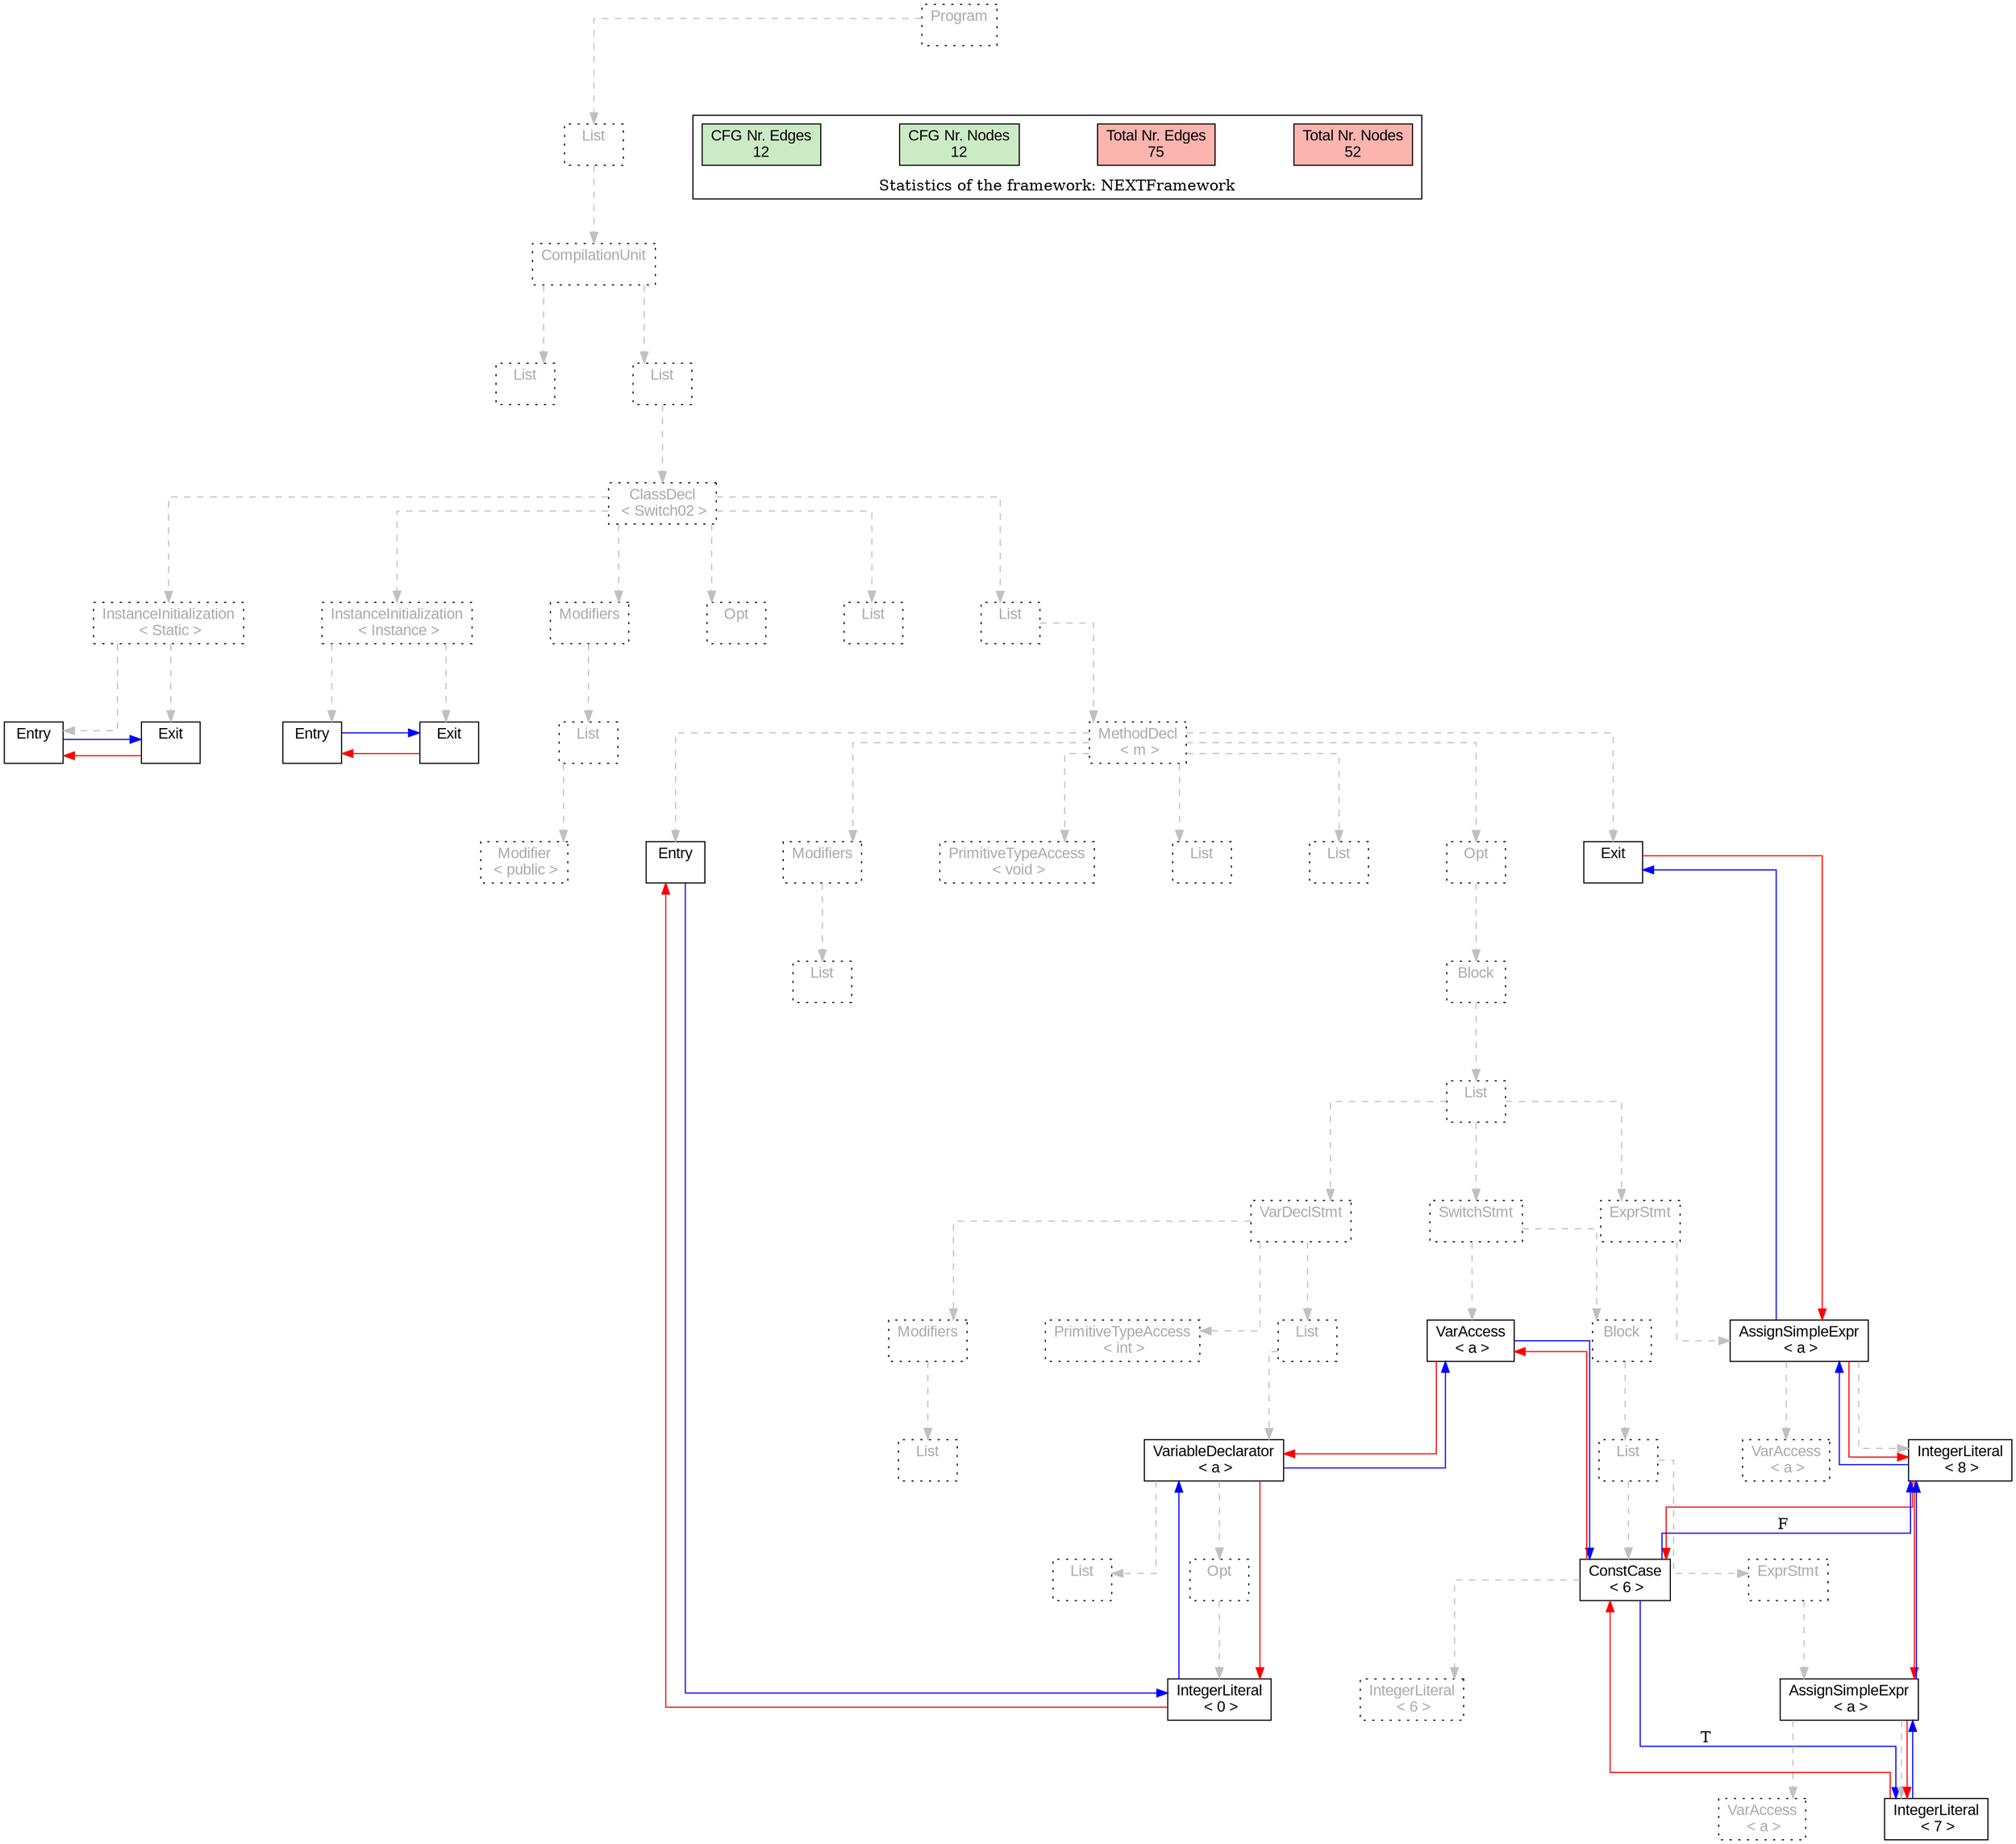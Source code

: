 digraph G {
graph [splines=ortho, nodesep="1", ranksep="1"]
node [shape=rect, fontname=Arial];
{ rank = same; "Program[0]"}
{ rank = same; "List[1]"}
{ rank = same; "CompilationUnit[2]"}
{ rank = same; "List[3]"; "List[4]"}
{ rank = same; "ClassDecl[5]"}
{ rank = same; "Modifiers[22]"; "Opt[25]"; "List[26]"; "List[27]"; "InstanceInitialization[6]"; "InstanceInitialization[14]"}
{ rank = same; "List[23]"; "MethodDecl[28]"; "Entry[7]"; "Exit[8]"; "Entry[15]"; "Exit[16]"}
{ rank = same; "Modifier[24]"; "Entry[29]"; "Modifiers[30]"; "PrimitiveTypeAccess[32]"; "List[33]"; "List[34]"; "Opt[35]"; "Exit[36]"}
{ rank = same; "List[31]"; "Block[36]"}
{ rank = same; "List[37]"}
{ rank = same; "VarDeclStmt[38]"; "SwitchStmt[47]"; "ExprStmt[57]"}
{ rank = same; "Modifiers[39]"; "PrimitiveTypeAccess[41]"; "List[42]"; "VarAccess[48]"; "Block[49]"; "AssignSimpleExpr[58]"}
{ rank = same; "List[40]"; "VariableDeclarator[43]"; "List[50]"; "VarAccess[59]"; "IntegerLiteral[60]"}
{ rank = same; "List[44]"; "Opt[45]"; "ConstCase[51]"; "ExprStmt[53]"}
{ rank = same; "IntegerLiteral[46]"; "IntegerLiteral[52]"; "AssignSimpleExpr[54]"}
{ rank = same; "VarAccess[55]"; "IntegerLiteral[56]"}
"Program[0]" [label="Program\n ", style= dotted   fillcolor="#eeeeee" fontcolor="#aaaaaa"  ]
"List[1]" [label="List\n ", style= dotted   fillcolor="#eeeeee" fontcolor="#aaaaaa"  ]
"CompilationUnit[2]" [label="CompilationUnit\n ", style= dotted   fillcolor="#eeeeee" fontcolor="#aaaaaa"  ]
"List[3]" [label="List\n ", style= dotted   fillcolor="#eeeeee" fontcolor="#aaaaaa"  ]
"List[4]" [label="List\n ", style= dotted   fillcolor="#eeeeee" fontcolor="#aaaaaa"  ]
"ClassDecl[5]" [label="ClassDecl\n < Switch02 >", style= dotted   fillcolor="#eeeeee" fontcolor="#aaaaaa"  ]
"Modifiers[22]" [label="Modifiers\n ", style= dotted   fillcolor="#eeeeee" fontcolor="#aaaaaa"  ]
"List[23]" [label="List\n ", style= dotted   fillcolor="#eeeeee" fontcolor="#aaaaaa"  ]
"Modifier[24]" [label="Modifier\n < public >", style= dotted   fillcolor="#eeeeee" fontcolor="#aaaaaa"  ]
"Opt[25]" [label="Opt\n ", style= dotted   fillcolor="#eeeeee" fontcolor="#aaaaaa"  ]
"List[26]" [label="List\n ", style= dotted   fillcolor="#eeeeee" fontcolor="#aaaaaa"  ]
"List[27]" [label="List\n ", style= dotted   fillcolor="#eeeeee" fontcolor="#aaaaaa"  ]
"MethodDecl[28]" [label="MethodDecl\n < m >", style= dotted   fillcolor="#eeeeee" fontcolor="#aaaaaa"  ]
"Entry[29]" [label="Entry\n ", fillcolor=white   style=filled  ]
"Modifiers[30]" [label="Modifiers\n ", style= dotted   fillcolor="#eeeeee" fontcolor="#aaaaaa"  ]
"List[31]" [label="List\n ", style= dotted   fillcolor="#eeeeee" fontcolor="#aaaaaa"  ]
"PrimitiveTypeAccess[32]" [label="PrimitiveTypeAccess\n < void >", style= dotted   fillcolor="#eeeeee" fontcolor="#aaaaaa"  ]
"List[33]" [label="List\n ", style= dotted   fillcolor="#eeeeee" fontcolor="#aaaaaa"  ]
"List[34]" [label="List\n ", style= dotted   fillcolor="#eeeeee" fontcolor="#aaaaaa"  ]
"Opt[35]" [label="Opt\n ", style= dotted   fillcolor="#eeeeee" fontcolor="#aaaaaa"  ]
"Block[36]" [label="Block\n ", style= dotted   fillcolor="#eeeeee" fontcolor="#aaaaaa"  ]
"List[37]" [label="List\n ", style= dotted   fillcolor="#eeeeee" fontcolor="#aaaaaa"  ]
"VarDeclStmt[38]" [label="VarDeclStmt\n ", style= dotted   fillcolor="#eeeeee" fontcolor="#aaaaaa"  ]
"Modifiers[39]" [label="Modifiers\n ", style= dotted   fillcolor="#eeeeee" fontcolor="#aaaaaa"  ]
"List[40]" [label="List\n ", style= dotted   fillcolor="#eeeeee" fontcolor="#aaaaaa"  ]
"PrimitiveTypeAccess[41]" [label="PrimitiveTypeAccess\n < int >", style= dotted   fillcolor="#eeeeee" fontcolor="#aaaaaa"  ]
"List[42]" [label="List\n ", style= dotted   fillcolor="#eeeeee" fontcolor="#aaaaaa"  ]
"VariableDeclarator[43]" [label="VariableDeclarator\n < a >", fillcolor=white   style=filled  ]
"List[44]" [label="List\n ", style= dotted   fillcolor="#eeeeee" fontcolor="#aaaaaa"  ]
"Opt[45]" [label="Opt\n ", style= dotted   fillcolor="#eeeeee" fontcolor="#aaaaaa"  ]
"IntegerLiteral[46]" [label="IntegerLiteral\n < 0 >", fillcolor=white   style=filled  ]
"SwitchStmt[47]" [label="SwitchStmt\n ", style= dotted   fillcolor="#eeeeee" fontcolor="#aaaaaa"  ]
"VarAccess[48]" [label="VarAccess\n < a >", fillcolor=white   style=filled  ]
"Block[49]" [label="Block\n ", style= dotted   fillcolor="#eeeeee" fontcolor="#aaaaaa"  ]
"List[50]" [label="List\n ", style= dotted   fillcolor="#eeeeee" fontcolor="#aaaaaa"  ]
"ConstCase[51]" [label="ConstCase\n < 6 >", fillcolor=white   style=filled  ]
"IntegerLiteral[52]" [label="IntegerLiteral\n < 6 >", style= dotted   fillcolor="#eeeeee" fontcolor="#aaaaaa"  ]
"ExprStmt[53]" [label="ExprStmt\n ", style= dotted   fillcolor="#eeeeee" fontcolor="#aaaaaa"  ]
"AssignSimpleExpr[54]" [label="AssignSimpleExpr\n < a >", fillcolor=white   style=filled  ]
"VarAccess[55]" [label="VarAccess\n < a >", style= dotted   fillcolor="#eeeeee" fontcolor="#aaaaaa"  ]
"IntegerLiteral[56]" [label="IntegerLiteral\n < 7 >", fillcolor=white   style=filled  ]
"ExprStmt[57]" [label="ExprStmt\n ", style= dotted   fillcolor="#eeeeee" fontcolor="#aaaaaa"  ]
"AssignSimpleExpr[58]" [label="AssignSimpleExpr\n < a >", fillcolor=white   style=filled  ]
"VarAccess[59]" [label="VarAccess\n < a >", style= dotted   fillcolor="#eeeeee" fontcolor="#aaaaaa"  ]
"IntegerLiteral[60]" [label="IntegerLiteral\n < 8 >", fillcolor=white   style=filled  ]
"Exit[36]" [label="Exit\n ", fillcolor=white   style=filled  ]
"InstanceInitialization[6]" [label="InstanceInitialization\n < Instance >", style= dotted   fillcolor="#eeeeee" fontcolor="#aaaaaa"  ]
"Entry[7]" [label="Entry\n ", fillcolor=white   style=filled  ]
"Exit[8]" [label="Exit\n ", fillcolor=white   style=filled  ]
"InstanceInitialization[14]" [label="InstanceInitialization\n < Static >", style= dotted   fillcolor="#eeeeee" fontcolor="#aaaaaa"  ]
"Entry[15]" [label="Entry\n ", fillcolor=white   style=filled  ]
"Exit[16]" [label="Exit\n ", fillcolor=white   style=filled  ]
"CompilationUnit[2]" -> "List[3]" [style=dashed, color=gray]
"List[23]" -> "Modifier[24]" [style=dashed, color=gray]
"Modifiers[22]" -> "List[23]" [style=dashed, color=gray]
"ClassDecl[5]" -> "Modifiers[22]" [style=dashed, color=gray]
"ClassDecl[5]" -> "Opt[25]" [style=dashed, color=gray]
"ClassDecl[5]" -> "List[26]" [style=dashed, color=gray]
"MethodDecl[28]" -> "Entry[29]" [style=dashed, color=gray]
"Modifiers[30]" -> "List[31]" [style=dashed, color=gray]
"MethodDecl[28]" -> "Modifiers[30]" [style=dashed, color=gray]
"MethodDecl[28]" -> "PrimitiveTypeAccess[32]" [style=dashed, color=gray]
"MethodDecl[28]" -> "List[33]" [style=dashed, color=gray]
"MethodDecl[28]" -> "List[34]" [style=dashed, color=gray]
"Modifiers[39]" -> "List[40]" [style=dashed, color=gray]
"VarDeclStmt[38]" -> "Modifiers[39]" [style=dashed, color=gray]
"VarDeclStmt[38]" -> "PrimitiveTypeAccess[41]" [style=dashed, color=gray]
"VariableDeclarator[43]" -> "List[44]" [style=dashed, color=gray]
"Opt[45]" -> "IntegerLiteral[46]" [style=dashed, color=gray]
"VariableDeclarator[43]" -> "Opt[45]" [style=dashed, color=gray]
"List[42]" -> "VariableDeclarator[43]" [style=dashed, color=gray]
"VarDeclStmt[38]" -> "List[42]" [style=dashed, color=gray]
"List[37]" -> "VarDeclStmt[38]" [style=dashed, color=gray]
"SwitchStmt[47]" -> "VarAccess[48]" [style=dashed, color=gray]
"ConstCase[51]" -> "IntegerLiteral[52]" [style=dashed, color=gray]
"List[50]" -> "ConstCase[51]" [style=dashed, color=gray]
"AssignSimpleExpr[54]" -> "VarAccess[55]" [style=dashed, color=gray]
"AssignSimpleExpr[54]" -> "IntegerLiteral[56]" [style=dashed, color=gray]
"ExprStmt[53]" -> "AssignSimpleExpr[54]" [style=dashed, color=gray]
"List[50]" -> "ExprStmt[53]" [style=dashed, color=gray]
"Block[49]" -> "List[50]" [style=dashed, color=gray]
"SwitchStmt[47]" -> "Block[49]" [style=dashed, color=gray]
"List[37]" -> "SwitchStmt[47]" [style=dashed, color=gray]
"AssignSimpleExpr[58]" -> "VarAccess[59]" [style=dashed, color=gray]
"AssignSimpleExpr[58]" -> "IntegerLiteral[60]" [style=dashed, color=gray]
"ExprStmt[57]" -> "AssignSimpleExpr[58]" [style=dashed, color=gray]
"List[37]" -> "ExprStmt[57]" [style=dashed, color=gray]
"Block[36]" -> "List[37]" [style=dashed, color=gray]
"Opt[35]" -> "Block[36]" [style=dashed, color=gray]
"MethodDecl[28]" -> "Opt[35]" [style=dashed, color=gray]
"MethodDecl[28]" -> "Exit[36]" [style=dashed, color=gray]
"List[27]" -> "MethodDecl[28]" [style=dashed, color=gray]
"ClassDecl[5]" -> "List[27]" [style=dashed, color=gray]
"InstanceInitialization[6]" -> "Entry[7]" [style=dashed, color=gray]
"InstanceInitialization[6]" -> "Exit[8]" [style=dashed, color=gray]
"InstanceInitialization[14]" -> "Entry[15]" [style=dashed, color=gray]
"InstanceInitialization[14]" -> "Exit[16]" [style=dashed, color=gray]
"ClassDecl[5]" -> "InstanceInitialization[6]" [style=dashed, color=gray]
"ClassDecl[5]" -> "InstanceInitialization[14]" [style=dashed, color=gray]
"List[4]" -> "ClassDecl[5]" [style=dashed, color=gray]
"CompilationUnit[2]" -> "List[4]" [style=dashed, color=gray]
"List[1]" -> "CompilationUnit[2]" [style=dashed, color=gray]
"Program[0]" -> "List[1]" [style=dashed, color=gray]
"Exit[16]" -> "Entry[15]" [color=red, constraint=false]
"Entry[15]" -> "Exit[16]" [color=blue, constraint=false, xlabel=" "] 
"Exit[8]" -> "Entry[7]" [color=red, constraint=false]
"Entry[7]" -> "Exit[8]" [color=blue, constraint=false, xlabel=" "] 
"Exit[36]" -> "AssignSimpleExpr[58]" [color=red, constraint=false]
"AssignSimpleExpr[58]" -> "Exit[36]" [color=blue, constraint=false, xlabel=" "] 
"AssignSimpleExpr[58]" -> "IntegerLiteral[60]" [color=red, constraint=false]
"IntegerLiteral[60]" -> "AssignSimpleExpr[58]" [color=blue, constraint=false, xlabel=" "] 
"IntegerLiteral[60]" -> "ConstCase[51]" [color=red, constraint=false]
"IntegerLiteral[60]" -> "AssignSimpleExpr[54]" [color=red, constraint=false]
"AssignSimpleExpr[54]" -> "IntegerLiteral[60]" [color=blue, constraint=false, xlabel=" "] 
"AssignSimpleExpr[54]" -> "IntegerLiteral[56]" [color=red, constraint=false]
"IntegerLiteral[56]" -> "AssignSimpleExpr[54]" [color=blue, constraint=false, xlabel=" "] 
"IntegerLiteral[56]" -> "ConstCase[51]" [color=red, constraint=false]
"ConstCase[51]" -> "IntegerLiteral[56]" [color=blue, constraint=false, xlabel="T "] 
"ConstCase[51]" -> "IntegerLiteral[60]" [color=blue, constraint=false, xlabel="F "] 
"ConstCase[51]" -> "VarAccess[48]" [color=red, constraint=false]
"VarAccess[48]" -> "ConstCase[51]" [color=blue, constraint=false, xlabel=" "] 
"VarAccess[48]" -> "VariableDeclarator[43]" [color=red, constraint=false]
"VariableDeclarator[43]" -> "VarAccess[48]" [color=blue, constraint=false, xlabel=" "] 
"VariableDeclarator[43]" -> "IntegerLiteral[46]" [color=red, constraint=false]
"IntegerLiteral[46]" -> "VariableDeclarator[43]" [color=blue, constraint=false, xlabel=" "] 
"IntegerLiteral[46]" -> "Entry[29]" [color=red, constraint=false]
"Entry[29]" -> "IntegerLiteral[46]" [color=blue, constraint=false, xlabel=" "] 
"List[3]" -> "List[4]" [style=invis]
"InstanceInitialization[14]" -> "InstanceInitialization[6]" -> "Modifiers[22]" -> "Opt[25]" -> "List[26]" -> "List[27]" [style=invis]
"Entry[29]" -> "Modifiers[30]" -> "PrimitiveTypeAccess[32]" -> "List[33]" -> "List[34]" -> "Opt[35]" -> "Exit[36]" [style=invis]
"VarDeclStmt[38]" -> "SwitchStmt[47]" -> "ExprStmt[57]" [style=invis]
"Modifiers[39]" -> "PrimitiveTypeAccess[41]" -> "List[42]" [style=invis]
"List[44]" -> "Opt[45]" [style=invis]
"VarAccess[48]" -> "Block[49]" [style=invis]
"ConstCase[51]" -> "ExprStmt[53]" [style=invis]
"VarAccess[55]" -> "IntegerLiteral[56]" [style=invis]
"VarAccess[59]" -> "IntegerLiteral[60]" [style=invis]
"Entry[7]" -> "Exit[8]" [style=invis]
"Entry[15]" -> "Exit[16]" [style=invis]

subgraph cluster_legend {
{node [style=filled, fillcolor=1, colorscheme="pastel13"]
Nodes [label="Total Nr. Nodes
52", fillcolor=1]
Edges [label="Total Nr. Edges
75", fillcolor=1]
NodesCFG [label="CFG Nr. Nodes
12", fillcolor=3]
EdgesCFG [label="CFG Nr. Edges
12", fillcolor=3]
Nodes-> "Program[0]" -> NodesCFG  [style="invis"]
Edges -> "Program[0]" ->EdgesCFG [style="invis"]}
label = "Statistics of the framework: NEXTFramework"
style="solid"
ranksep=0.05
nodesep=0.01
labelloc = b
len=2
}}